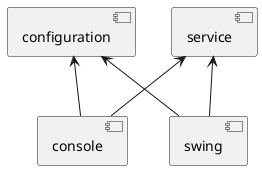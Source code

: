 @startuml

[configuration]

[console]

[service]

[swing]

[console] -UP-> [service]
[console] -UP-> [configuration]

[swing] -UP-> [service]
[swing] -UP-> [configuration]

@enduml